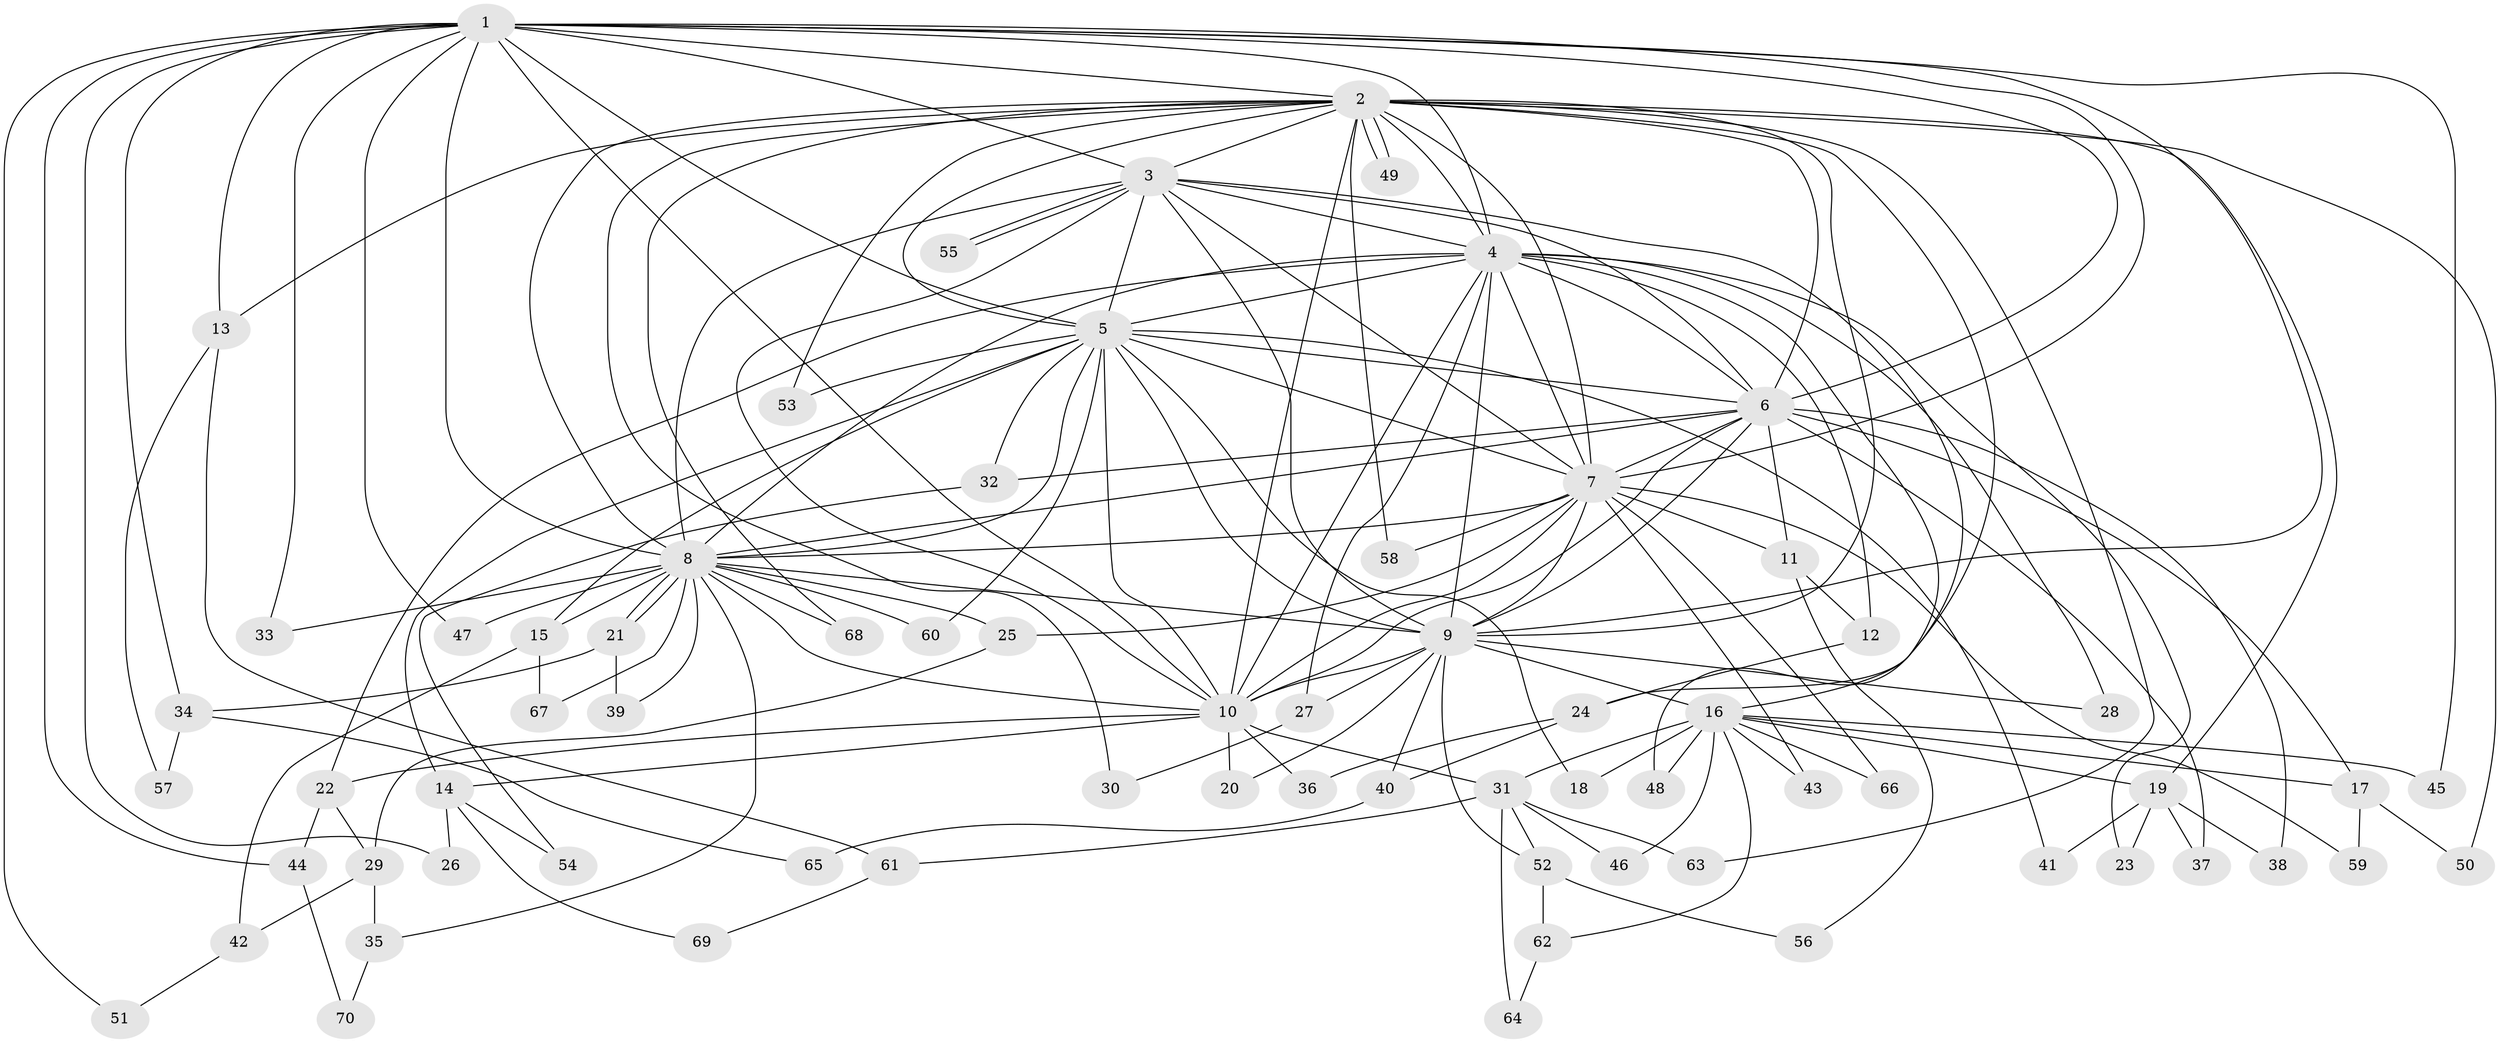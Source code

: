 // coarse degree distribution, {12: 0.02857142857142857, 18: 0.02857142857142857, 16: 0.02857142857142857, 11: 0.08571428571428572, 13: 0.02857142857142857, 5: 0.02857142857142857, 3: 0.2, 10: 0.02857142857142857, 4: 0.05714285714285714, 6: 0.02857142857142857, 2: 0.45714285714285713}
// Generated by graph-tools (version 1.1) at 2025/17/03/04/25 18:17:27]
// undirected, 70 vertices, 165 edges
graph export_dot {
graph [start="1"]
  node [color=gray90,style=filled];
  1;
  2;
  3;
  4;
  5;
  6;
  7;
  8;
  9;
  10;
  11;
  12;
  13;
  14;
  15;
  16;
  17;
  18;
  19;
  20;
  21;
  22;
  23;
  24;
  25;
  26;
  27;
  28;
  29;
  30;
  31;
  32;
  33;
  34;
  35;
  36;
  37;
  38;
  39;
  40;
  41;
  42;
  43;
  44;
  45;
  46;
  47;
  48;
  49;
  50;
  51;
  52;
  53;
  54;
  55;
  56;
  57;
  58;
  59;
  60;
  61;
  62;
  63;
  64;
  65;
  66;
  67;
  68;
  69;
  70;
  1 -- 2;
  1 -- 3;
  1 -- 4;
  1 -- 5;
  1 -- 6;
  1 -- 7;
  1 -- 8;
  1 -- 9;
  1 -- 10;
  1 -- 13;
  1 -- 26;
  1 -- 33;
  1 -- 34;
  1 -- 44;
  1 -- 45;
  1 -- 47;
  1 -- 51;
  2 -- 3;
  2 -- 4;
  2 -- 5;
  2 -- 6;
  2 -- 7;
  2 -- 8;
  2 -- 9;
  2 -- 10;
  2 -- 13;
  2 -- 19;
  2 -- 24;
  2 -- 30;
  2 -- 49;
  2 -- 49;
  2 -- 50;
  2 -- 53;
  2 -- 58;
  2 -- 63;
  2 -- 68;
  3 -- 4;
  3 -- 5;
  3 -- 6;
  3 -- 7;
  3 -- 8;
  3 -- 9;
  3 -- 10;
  3 -- 48;
  3 -- 55;
  3 -- 55;
  4 -- 5;
  4 -- 6;
  4 -- 7;
  4 -- 8;
  4 -- 9;
  4 -- 10;
  4 -- 12;
  4 -- 16;
  4 -- 22;
  4 -- 23;
  4 -- 27;
  4 -- 28;
  5 -- 6;
  5 -- 7;
  5 -- 8;
  5 -- 9;
  5 -- 10;
  5 -- 14;
  5 -- 15;
  5 -- 18;
  5 -- 32;
  5 -- 41;
  5 -- 53;
  5 -- 60;
  6 -- 7;
  6 -- 8;
  6 -- 9;
  6 -- 10;
  6 -- 11;
  6 -- 17;
  6 -- 32;
  6 -- 37;
  6 -- 38;
  7 -- 8;
  7 -- 9;
  7 -- 10;
  7 -- 11;
  7 -- 25;
  7 -- 43;
  7 -- 58;
  7 -- 59;
  7 -- 66;
  8 -- 9;
  8 -- 10;
  8 -- 15;
  8 -- 21;
  8 -- 21;
  8 -- 25;
  8 -- 33;
  8 -- 35;
  8 -- 39;
  8 -- 47;
  8 -- 60;
  8 -- 67;
  8 -- 68;
  9 -- 10;
  9 -- 16;
  9 -- 20;
  9 -- 27;
  9 -- 28;
  9 -- 40;
  9 -- 52;
  10 -- 14;
  10 -- 20;
  10 -- 22;
  10 -- 31;
  10 -- 36;
  11 -- 12;
  11 -- 56;
  12 -- 24;
  13 -- 57;
  13 -- 61;
  14 -- 26;
  14 -- 54;
  14 -- 69;
  15 -- 42;
  15 -- 67;
  16 -- 17;
  16 -- 18;
  16 -- 19;
  16 -- 31;
  16 -- 43;
  16 -- 45;
  16 -- 46;
  16 -- 48;
  16 -- 62;
  16 -- 66;
  17 -- 50;
  17 -- 59;
  19 -- 23;
  19 -- 37;
  19 -- 38;
  19 -- 41;
  21 -- 34;
  21 -- 39;
  22 -- 29;
  22 -- 44;
  24 -- 36;
  24 -- 40;
  25 -- 29;
  27 -- 30;
  29 -- 35;
  29 -- 42;
  31 -- 46;
  31 -- 52;
  31 -- 61;
  31 -- 63;
  31 -- 64;
  32 -- 54;
  34 -- 57;
  34 -- 65;
  35 -- 70;
  40 -- 65;
  42 -- 51;
  44 -- 70;
  52 -- 56;
  52 -- 62;
  61 -- 69;
  62 -- 64;
}

